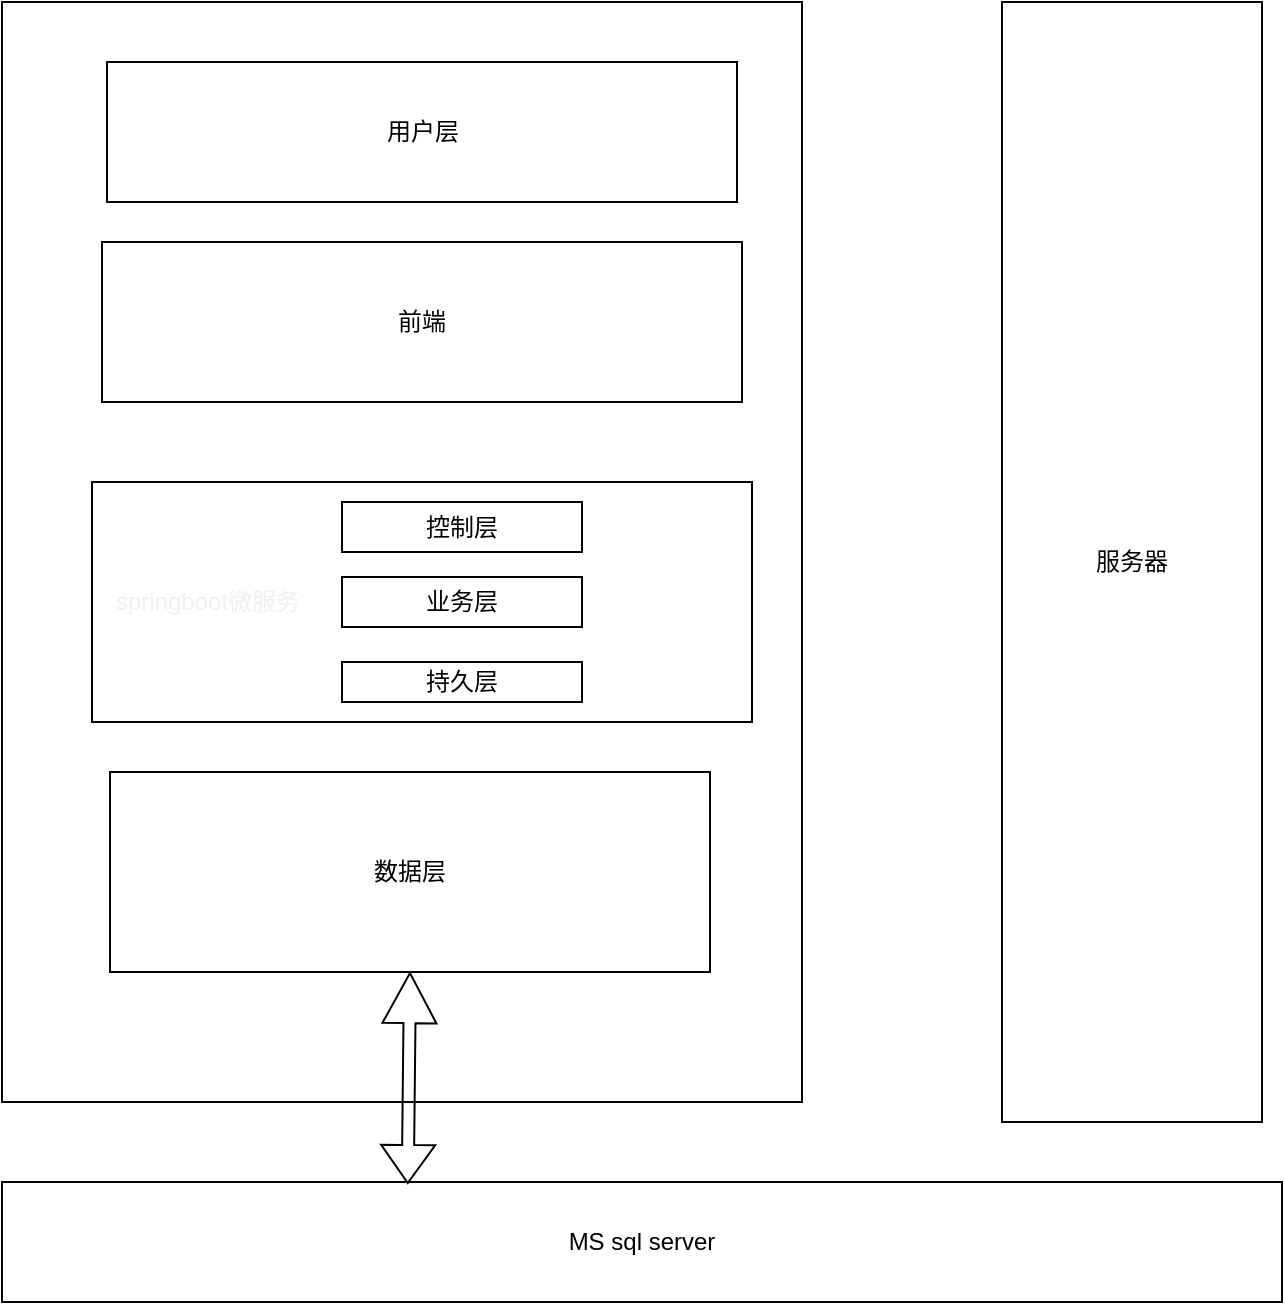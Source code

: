 <mxfile version="21.1.7" type="github">
  <diagram name="第 1 页" id="4BP5UFmYmfHCPq6p5SqR">
    <mxGraphModel dx="1420" dy="760" grid="1" gridSize="10" guides="1" tooltips="1" connect="1" arrows="1" fold="1" page="1" pageScale="1" pageWidth="827" pageHeight="1169" math="0" shadow="0">
      <root>
        <mxCell id="0" />
        <mxCell id="1" parent="0" />
        <mxCell id="xWdIqqFXcE5dGAKo-V1U-1" value="" style="rounded=0;whiteSpace=wrap;html=1;" vertex="1" parent="1">
          <mxGeometry x="60" y="100" width="400" height="550" as="geometry" />
        </mxCell>
        <mxCell id="xWdIqqFXcE5dGAKo-V1U-2" value="服务器" style="rounded=0;whiteSpace=wrap;html=1;" vertex="1" parent="1">
          <mxGeometry x="560" y="100" width="130" height="560" as="geometry" />
        </mxCell>
        <mxCell id="xWdIqqFXcE5dGAKo-V1U-3" value="用户层" style="rounded=0;whiteSpace=wrap;html=1;" vertex="1" parent="1">
          <mxGeometry x="112.5" y="130" width="315" height="70" as="geometry" />
        </mxCell>
        <mxCell id="xWdIqqFXcE5dGAKo-V1U-4" value="数据层" style="rounded=0;whiteSpace=wrap;html=1;" vertex="1" parent="1">
          <mxGeometry x="114" y="485" width="300" height="100" as="geometry" />
        </mxCell>
        <mxCell id="xWdIqqFXcE5dGAKo-V1U-5" value="前端" style="rounded=0;whiteSpace=wrap;html=1;" vertex="1" parent="1">
          <mxGeometry x="110" y="220" width="320" height="80" as="geometry" />
        </mxCell>
        <mxCell id="xWdIqqFXcE5dGAKo-V1U-6" value="&lt;div style=&quot;&quot;&gt;&lt;span data-darkreader-inline-color=&quot;&quot; data-darkreader-inline-bgcolor=&quot;&quot; style=&quot;background-color: initial; color: rgb(240, 240, 240); --darkreader-inline-bgcolor: initial; --darkreader-inline-color:#dfdcd7;&quot;&gt;&amp;nbsp; &amp;nbsp;springboot微服务&lt;/span&gt;&lt;/div&gt;" style="rounded=0;whiteSpace=wrap;html=1;align=left;" vertex="1" parent="1">
          <mxGeometry x="105" y="340" width="330" height="120" as="geometry" />
        </mxCell>
        <mxCell id="xWdIqqFXcE5dGAKo-V1U-7" value="MS sql server" style="rounded=0;whiteSpace=wrap;html=1;" vertex="1" parent="1">
          <mxGeometry x="60" y="690" width="640" height="60" as="geometry" />
        </mxCell>
        <mxCell id="xWdIqqFXcE5dGAKo-V1U-8" value="控制层" style="rounded=0;whiteSpace=wrap;html=1;" vertex="1" parent="1">
          <mxGeometry x="230" y="350" width="120" height="25" as="geometry" />
        </mxCell>
        <mxCell id="xWdIqqFXcE5dGAKo-V1U-9" value="业务层" style="rounded=0;whiteSpace=wrap;html=1;" vertex="1" parent="1">
          <mxGeometry x="230" y="387.5" width="120" height="25" as="geometry" />
        </mxCell>
        <mxCell id="xWdIqqFXcE5dGAKo-V1U-10" value="持久层" style="rounded=0;whiteSpace=wrap;html=1;" vertex="1" parent="1">
          <mxGeometry x="230" y="430" width="120" height="20" as="geometry" />
        </mxCell>
        <mxCell id="xWdIqqFXcE5dGAKo-V1U-11" value="" style="shape=flexArrow;endArrow=classic;startArrow=classic;html=1;rounded=0;width=6;endSize=8.03;entryX=0.5;entryY=1;entryDx=0;entryDy=0;exitX=0.317;exitY=0.017;exitDx=0;exitDy=0;exitPerimeter=0;" edge="1" parent="1" source="xWdIqqFXcE5dGAKo-V1U-7" target="xWdIqqFXcE5dGAKo-V1U-4">
          <mxGeometry width="100" height="100" relative="1" as="geometry">
            <mxPoint x="290" y="710" as="sourcePoint" />
            <mxPoint x="390" y="610" as="targetPoint" />
          </mxGeometry>
        </mxCell>
      </root>
    </mxGraphModel>
  </diagram>
</mxfile>
